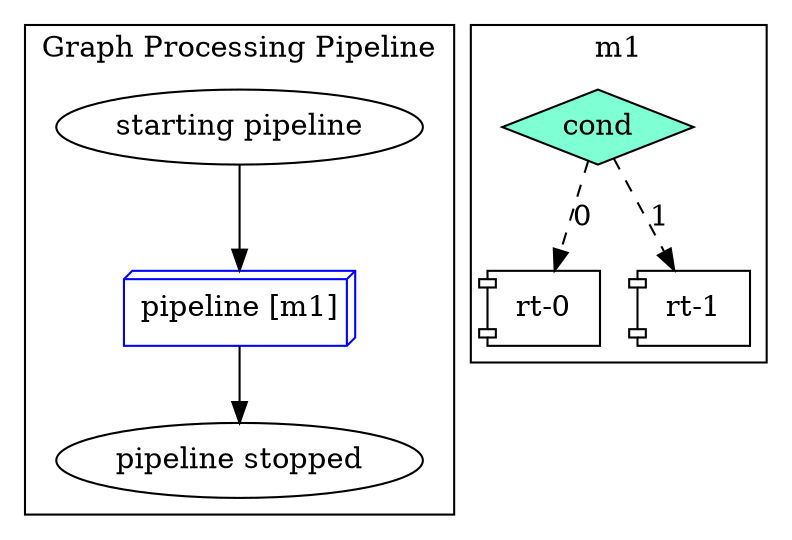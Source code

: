 digraph Taskflow {
subgraph cluster_p0x7ffd7418c200 {
label="Graph Processing Pipeline";
p0x7bc4000142e8[label="starting pipeline" ];
p0x7bc4000142e8 -> p0x7bc4000143d0;
p0x7bc4000143d0[shape=box3d, color=blue, label="pipeline [m1]"];
p0x7bc4000143d0->p0x7bc4000144b8;
p0x7bc4000144b8[label="pipeline stopped" ];
}
subgraph cluster_p0x7ffd7418c110 {
label="m1";
p0x7bc400014030[label="cond" shape=diamond color=black fillcolor=aquamarine style=filled];
p0x7bc400014030 -> p0x7bc400014118 [style=dashed label="0"];
p0x7bc400014030 -> p0x7bc400014200 [style=dashed label="1"];
p0x7bc400014118[label="rt-0" shape=component];
p0x7bc400014200[label="rt-1" shape=component];
}
}

